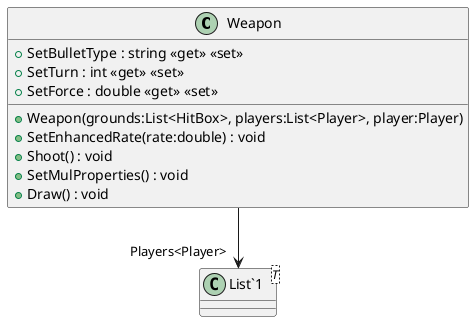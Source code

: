 @startuml
class Weapon {
    + Weapon(grounds:List<HitBox>, players:List<Player>, player:Player)
    + SetEnhancedRate(rate:double) : void
    + SetBulletType : string <<get>> <<set>>
    + SetTurn : int <<get>> <<set>>
    + SetForce : double <<get>> <<set>>
    + Shoot() : void
    + SetMulProperties() : void
    + Draw() : void
}
class "List`1"<T> {
}
Weapon --> "Players<Player>" "List`1"
@enduml
